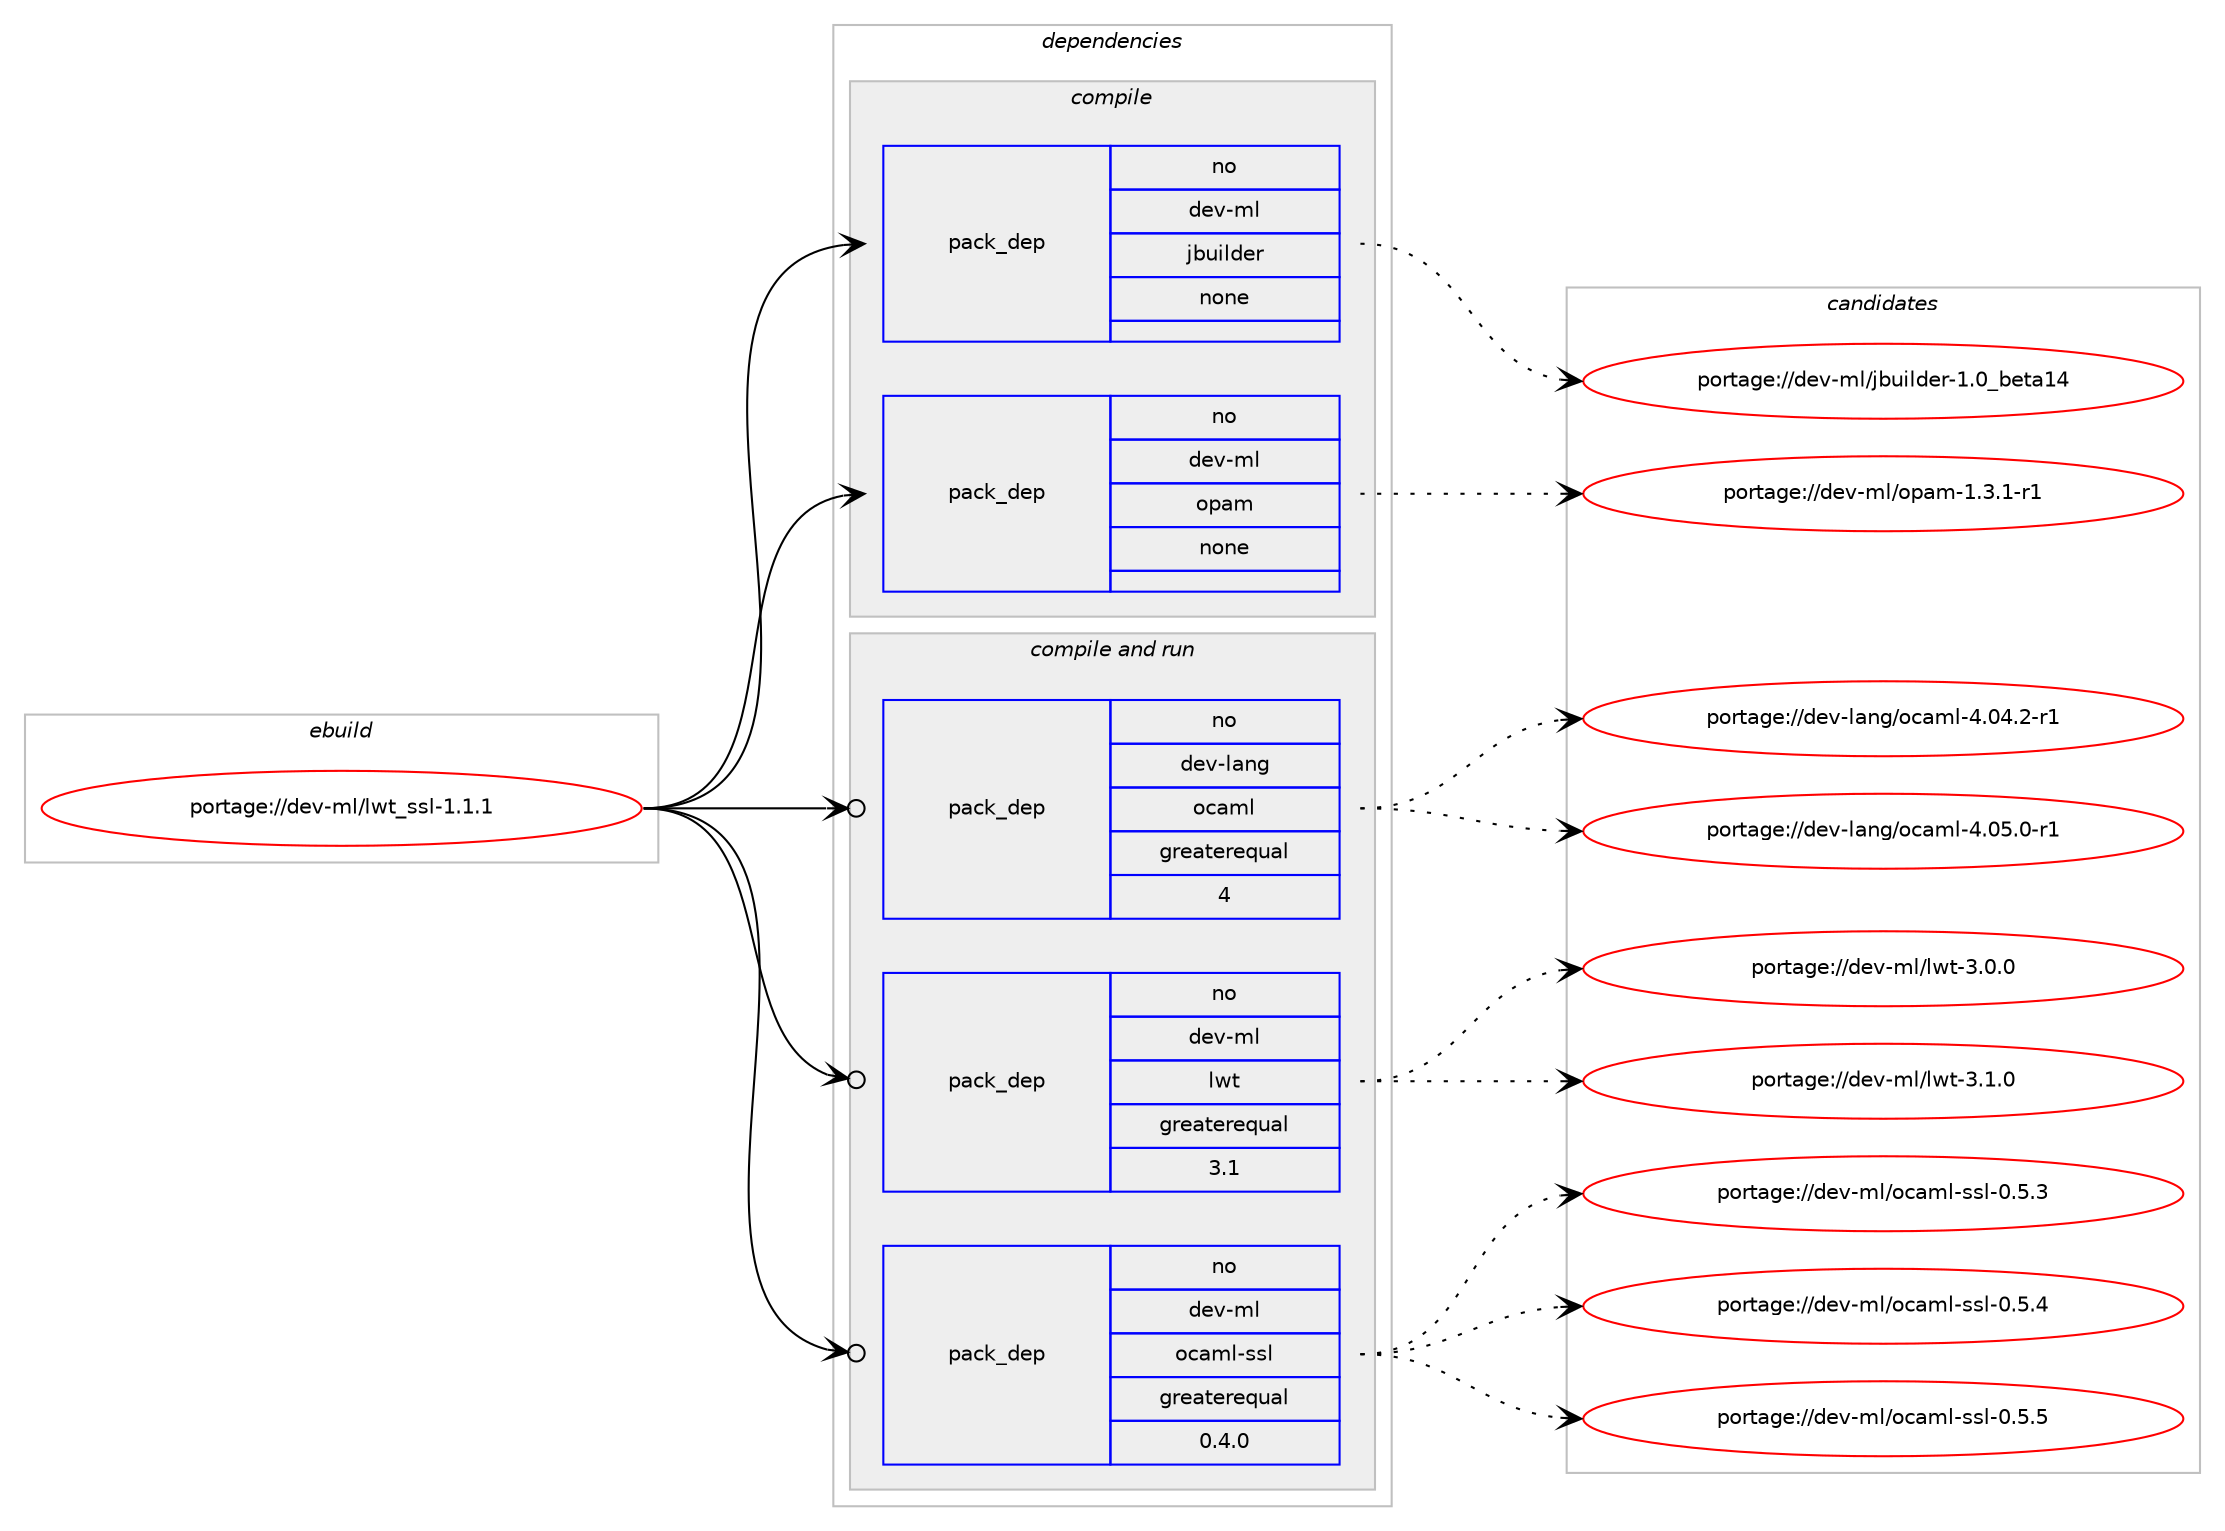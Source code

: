 digraph prolog {

# *************
# Graph options
# *************

newrank=true;
concentrate=true;
compound=true;
graph [rankdir=LR,fontname=Helvetica,fontsize=10,ranksep=1.5];#, ranksep=2.5, nodesep=0.2];
edge  [arrowhead=vee];
node  [fontname=Helvetica,fontsize=10];

# **********
# The ebuild
# **********

subgraph cluster_leftcol {
color=gray;
rank=same;
label=<<i>ebuild</i>>;
id [label="portage://dev-ml/lwt_ssl-1.1.1", color=red, width=4, href="../dev-ml/lwt_ssl-1.1.1.svg"];
}

# ****************
# The dependencies
# ****************

subgraph cluster_midcol {
color=gray;
label=<<i>dependencies</i>>;
subgraph cluster_compile {
fillcolor="#eeeeee";
style=filled;
label=<<i>compile</i>>;
subgraph pack81171 {
dependency106736 [label=<<TABLE BORDER="0" CELLBORDER="1" CELLSPACING="0" CELLPADDING="4" WIDTH="220"><TR><TD ROWSPAN="6" CELLPADDING="30">pack_dep</TD></TR><TR><TD WIDTH="110">no</TD></TR><TR><TD>dev-ml</TD></TR><TR><TD>jbuilder</TD></TR><TR><TD>none</TD></TR><TR><TD></TD></TR></TABLE>>, shape=none, color=blue];
}
id:e -> dependency106736:w [weight=20,style="solid",arrowhead="vee"];
subgraph pack81172 {
dependency106737 [label=<<TABLE BORDER="0" CELLBORDER="1" CELLSPACING="0" CELLPADDING="4" WIDTH="220"><TR><TD ROWSPAN="6" CELLPADDING="30">pack_dep</TD></TR><TR><TD WIDTH="110">no</TD></TR><TR><TD>dev-ml</TD></TR><TR><TD>opam</TD></TR><TR><TD>none</TD></TR><TR><TD></TD></TR></TABLE>>, shape=none, color=blue];
}
id:e -> dependency106737:w [weight=20,style="solid",arrowhead="vee"];
}
subgraph cluster_compileandrun {
fillcolor="#eeeeee";
style=filled;
label=<<i>compile and run</i>>;
subgraph pack81173 {
dependency106738 [label=<<TABLE BORDER="0" CELLBORDER="1" CELLSPACING="0" CELLPADDING="4" WIDTH="220"><TR><TD ROWSPAN="6" CELLPADDING="30">pack_dep</TD></TR><TR><TD WIDTH="110">no</TD></TR><TR><TD>dev-lang</TD></TR><TR><TD>ocaml</TD></TR><TR><TD>greaterequal</TD></TR><TR><TD>4</TD></TR></TABLE>>, shape=none, color=blue];
}
id:e -> dependency106738:w [weight=20,style="solid",arrowhead="odotvee"];
subgraph pack81174 {
dependency106739 [label=<<TABLE BORDER="0" CELLBORDER="1" CELLSPACING="0" CELLPADDING="4" WIDTH="220"><TR><TD ROWSPAN="6" CELLPADDING="30">pack_dep</TD></TR><TR><TD WIDTH="110">no</TD></TR><TR><TD>dev-ml</TD></TR><TR><TD>lwt</TD></TR><TR><TD>greaterequal</TD></TR><TR><TD>3.1</TD></TR></TABLE>>, shape=none, color=blue];
}
id:e -> dependency106739:w [weight=20,style="solid",arrowhead="odotvee"];
subgraph pack81175 {
dependency106740 [label=<<TABLE BORDER="0" CELLBORDER="1" CELLSPACING="0" CELLPADDING="4" WIDTH="220"><TR><TD ROWSPAN="6" CELLPADDING="30">pack_dep</TD></TR><TR><TD WIDTH="110">no</TD></TR><TR><TD>dev-ml</TD></TR><TR><TD>ocaml-ssl</TD></TR><TR><TD>greaterequal</TD></TR><TR><TD>0.4.0</TD></TR></TABLE>>, shape=none, color=blue];
}
id:e -> dependency106740:w [weight=20,style="solid",arrowhead="odotvee"];
}
subgraph cluster_run {
fillcolor="#eeeeee";
style=filled;
label=<<i>run</i>>;
}
}

# **************
# The candidates
# **************

subgraph cluster_choices {
rank=same;
color=gray;
label=<<i>candidates</i>>;

subgraph choice81171 {
color=black;
nodesep=1;
choiceportage100101118451091084710698117105108100101114454946489598101116974952 [label="portage://dev-ml/jbuilder-1.0_beta14", color=red, width=4,href="../dev-ml/jbuilder-1.0_beta14.svg"];
dependency106736:e -> choiceportage100101118451091084710698117105108100101114454946489598101116974952:w [style=dotted,weight="100"];
}
subgraph choice81172 {
color=black;
nodesep=1;
choiceportage1001011184510910847111112971094549465146494511449 [label="portage://dev-ml/opam-1.3.1-r1", color=red, width=4,href="../dev-ml/opam-1.3.1-r1.svg"];
dependency106737:e -> choiceportage1001011184510910847111112971094549465146494511449:w [style=dotted,weight="100"];
}
subgraph choice81173 {
color=black;
nodesep=1;
choiceportage1001011184510897110103471119997109108455246485246504511449 [label="portage://dev-lang/ocaml-4.04.2-r1", color=red, width=4,href="../dev-lang/ocaml-4.04.2-r1.svg"];
choiceportage1001011184510897110103471119997109108455246485346484511449 [label="portage://dev-lang/ocaml-4.05.0-r1", color=red, width=4,href="../dev-lang/ocaml-4.05.0-r1.svg"];
dependency106738:e -> choiceportage1001011184510897110103471119997109108455246485246504511449:w [style=dotted,weight="100"];
dependency106738:e -> choiceportage1001011184510897110103471119997109108455246485346484511449:w [style=dotted,weight="100"];
}
subgraph choice81174 {
color=black;
nodesep=1;
choiceportage1001011184510910847108119116455146484648 [label="portage://dev-ml/lwt-3.0.0", color=red, width=4,href="../dev-ml/lwt-3.0.0.svg"];
choiceportage1001011184510910847108119116455146494648 [label="portage://dev-ml/lwt-3.1.0", color=red, width=4,href="../dev-ml/lwt-3.1.0.svg"];
dependency106739:e -> choiceportage1001011184510910847108119116455146484648:w [style=dotted,weight="100"];
dependency106739:e -> choiceportage1001011184510910847108119116455146494648:w [style=dotted,weight="100"];
}
subgraph choice81175 {
color=black;
nodesep=1;
choiceportage1001011184510910847111999710910845115115108454846534651 [label="portage://dev-ml/ocaml-ssl-0.5.3", color=red, width=4,href="../dev-ml/ocaml-ssl-0.5.3.svg"];
choiceportage1001011184510910847111999710910845115115108454846534652 [label="portage://dev-ml/ocaml-ssl-0.5.4", color=red, width=4,href="../dev-ml/ocaml-ssl-0.5.4.svg"];
choiceportage1001011184510910847111999710910845115115108454846534653 [label="portage://dev-ml/ocaml-ssl-0.5.5", color=red, width=4,href="../dev-ml/ocaml-ssl-0.5.5.svg"];
dependency106740:e -> choiceportage1001011184510910847111999710910845115115108454846534651:w [style=dotted,weight="100"];
dependency106740:e -> choiceportage1001011184510910847111999710910845115115108454846534652:w [style=dotted,weight="100"];
dependency106740:e -> choiceportage1001011184510910847111999710910845115115108454846534653:w [style=dotted,weight="100"];
}
}

}
